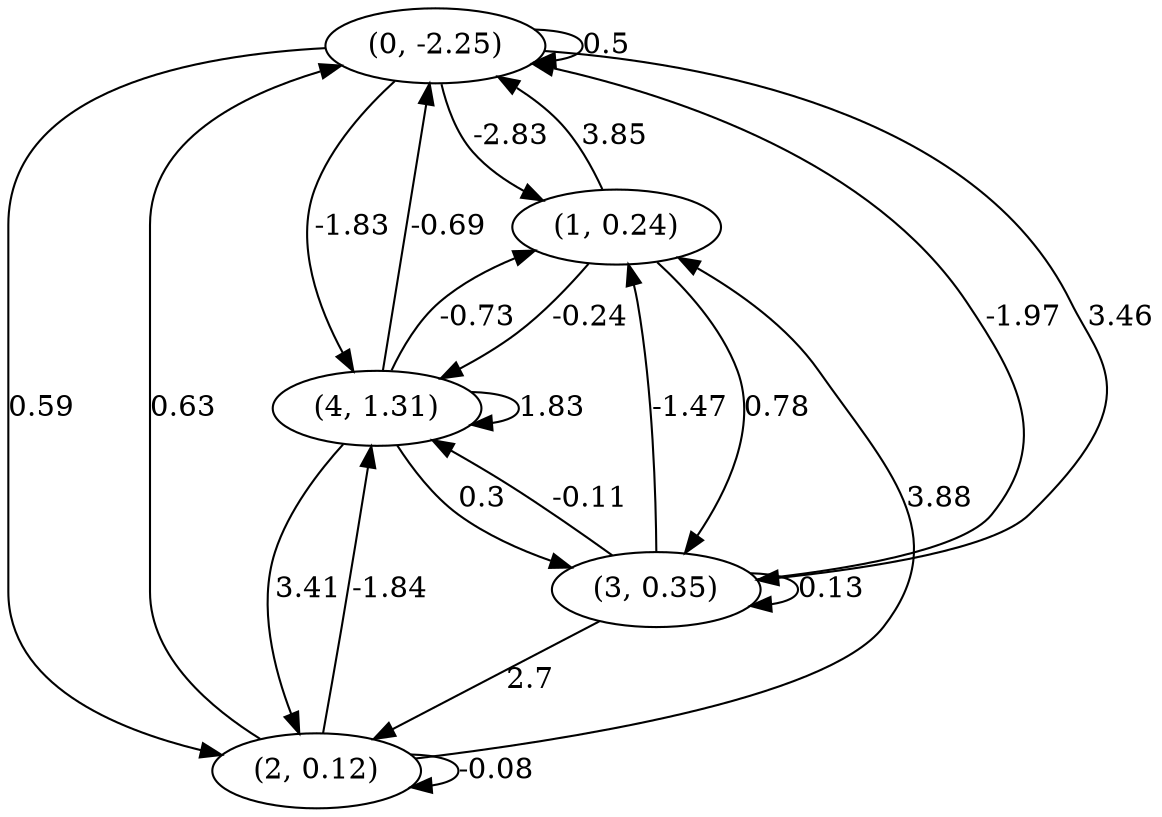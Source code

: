 digraph {
    0 [ label = "(0, -2.25)" ]
    1 [ label = "(1, 0.24)" ]
    2 [ label = "(2, 0.12)" ]
    3 [ label = "(3, 0.35)" ]
    4 [ label = "(4, 1.31)" ]
    0 -> 0 [ label = "0.5" ]
    2 -> 2 [ label = "-0.08" ]
    3 -> 3 [ label = "0.13" ]
    4 -> 4 [ label = "1.83" ]
    1 -> 0 [ label = "3.85" ]
    2 -> 0 [ label = "0.63" ]
    3 -> 0 [ label = "-1.97" ]
    4 -> 0 [ label = "-0.69" ]
    0 -> 1 [ label = "-2.83" ]
    2 -> 1 [ label = "3.88" ]
    3 -> 1 [ label = "-1.47" ]
    4 -> 1 [ label = "-0.73" ]
    0 -> 2 [ label = "0.59" ]
    3 -> 2 [ label = "2.7" ]
    4 -> 2 [ label = "3.41" ]
    0 -> 3 [ label = "3.46" ]
    1 -> 3 [ label = "0.78" ]
    4 -> 3 [ label = "0.3" ]
    0 -> 4 [ label = "-1.83" ]
    1 -> 4 [ label = "-0.24" ]
    2 -> 4 [ label = "-1.84" ]
    3 -> 4 [ label = "-0.11" ]
}

